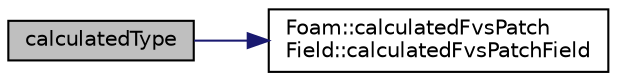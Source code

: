 digraph "calculatedType"
{
  bgcolor="transparent";
  edge [fontname="Helvetica",fontsize="10",labelfontname="Helvetica",labelfontsize="10"];
  node [fontname="Helvetica",fontsize="10",shape=record];
  rankdir="LR";
  Node1 [label="calculatedType",height=0.2,width=0.4,color="black", fillcolor="grey75", style="filled", fontcolor="black"];
  Node1 -> Node2 [color="midnightblue",fontsize="10",style="solid",fontname="Helvetica"];
  Node2 [label="Foam::calculatedFvsPatch\lField::calculatedFvsPatchField",height=0.2,width=0.4,color="black",URL="$a00197.html#a58988165c18bb266dbd3546928080d71",tooltip="Construct from patch and internal field. "];
}
